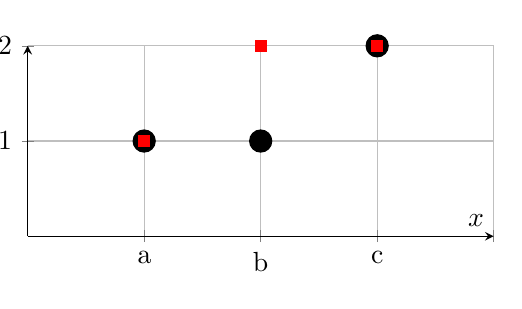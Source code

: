 \begin{tikzpicture}[trim axis left, trim axis right]
		\begin{axis}[
		height=4cm,
		width = 7.5cm,
		axis lines=middle,
		xlabel={$x$},
		ylabel={$y$},
		ylabel near ticks,
		ymin=0, ymax=2,
		xmin=0, xmax=4,
		ytick = {0,1,2},
		xtick = {},
		xticklabels = {0,0,a,b,c},
		grid = both
		]
		\addplot [only marks, mark size = 4] table {
		1 1
		2 1
		3 2
		};
		\addplot [only marks, mark=square*, mark size = 2, fill=red, draw=red] table {
		1 1
		2 2
		3 2
		};
	\end{axis}
\end{tikzpicture}